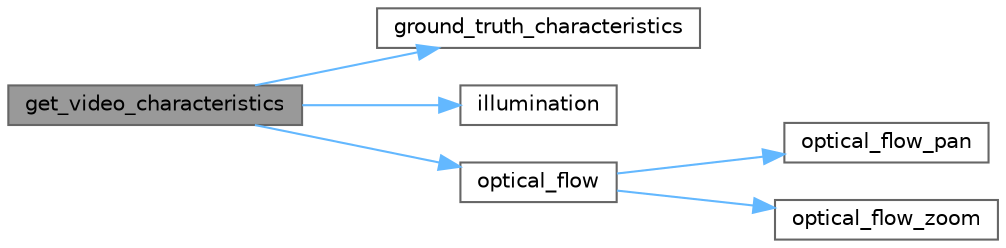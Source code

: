 digraph "get_video_characteristics"
{
 // LATEX_PDF_SIZE
  bgcolor="transparent";
  edge [fontname=Helvetica,fontsize=10,labelfontname=Helvetica,labelfontsize=10];
  node [fontname=Helvetica,fontsize=10,shape=box,height=0.2,width=0.4];
  rankdir="LR";
  Node1 [id="Node000001",label="get_video_characteristics",height=0.2,width=0.4,color="gray40", fillcolor="grey60", style="filled", fontcolor="black",tooltip="VIDEO COMPLEXITY STARTS HERE #."];
  Node1 -> Node2 [id="edge1_Node000001_Node000002",color="steelblue1",style="solid",tooltip=" "];
  Node2 [id="Node000002",label="ground_truth_characteristics",height=0.2,width=0.4,color="grey40", fillcolor="white", style="filled",URL="$a00150.html#a7e1305e3e399383a4b749ba2244f5943",tooltip=" "];
  Node1 -> Node3 [id="edge2_Node000001_Node000003",color="steelblue1",style="solid",tooltip=" "];
  Node3 [id="Node000003",label="illumination",height=0.2,width=0.4,color="grey40", fillcolor="white", style="filled",URL="$a00150.html#ad63c3dc24a49baaad8a67403006f0241",tooltip=" "];
  Node1 -> Node4 [id="edge3_Node000001_Node000004",color="steelblue1",style="solid",tooltip=" "];
  Node4 [id="Node000004",label="optical_flow",height=0.2,width=0.4,color="grey40", fillcolor="white", style="filled",URL="$a00150.html#af0a6b39e1a4c8ba3a00d790253aab15c",tooltip=" "];
  Node4 -> Node5 [id="edge4_Node000004_Node000005",color="steelblue1",style="solid",tooltip=" "];
  Node5 [id="Node000005",label="optical_flow_pan",height=0.2,width=0.4,color="grey40", fillcolor="white", style="filled",URL="$a00150.html#ae735fff941e047218ea858337e007484",tooltip=" "];
  Node4 -> Node6 [id="edge5_Node000004_Node000006",color="steelblue1",style="solid",tooltip=" "];
  Node6 [id="Node000006",label="optical_flow_zoom",height=0.2,width=0.4,color="grey40", fillcolor="white", style="filled",URL="$a00150.html#a3cff34c024334cefe903de3058e3a991",tooltip=" "];
}
